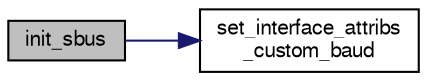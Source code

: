 digraph "init_sbus"
{
  edge [fontname="FreeSans",fontsize="10",labelfontname="FreeSans",labelfontsize="10"];
  node [fontname="FreeSans",fontsize="10",shape=record];
  rankdir="LR";
  Node1 [label="init_sbus",height=0.2,width=0.4,color="black", fillcolor="grey75", style="filled", fontcolor="black"];
  Node1 -> Node2 [color="midnightblue",fontsize="10",style="solid",fontname="FreeSans"];
  Node2 [label="set_interface_attribs\l_custom_baud",height=0.2,width=0.4,color="black", fillcolor="white", style="filled",URL="$de/d23/rt__serial_8h.html#adc24908fd964d1eeb3b4dcd058a06e0d",tooltip="Configure serial port. "];
}

